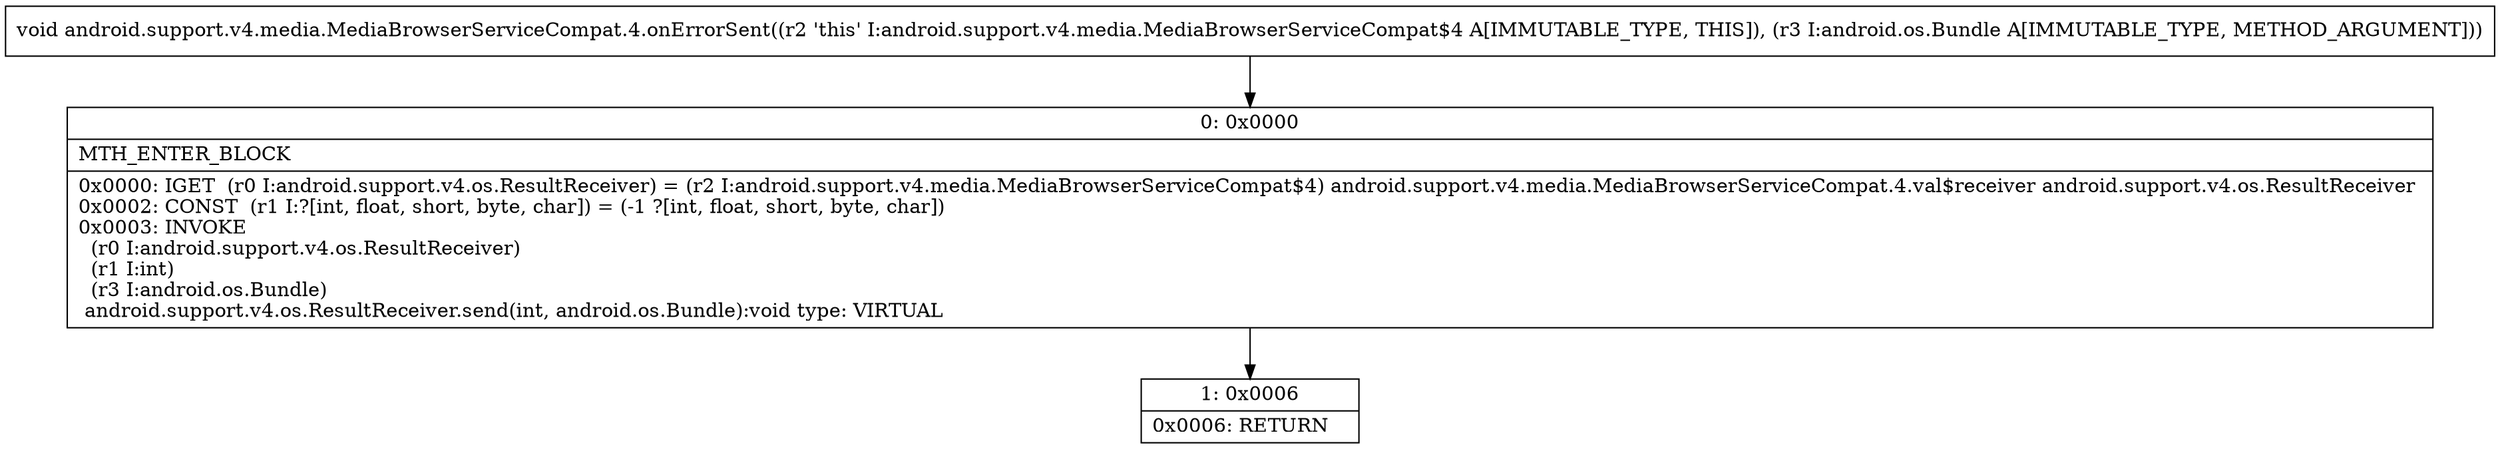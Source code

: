 digraph "CFG forandroid.support.v4.media.MediaBrowserServiceCompat.4.onErrorSent(Landroid\/os\/Bundle;)V" {
Node_0 [shape=record,label="{0\:\ 0x0000|MTH_ENTER_BLOCK\l|0x0000: IGET  (r0 I:android.support.v4.os.ResultReceiver) = (r2 I:android.support.v4.media.MediaBrowserServiceCompat$4) android.support.v4.media.MediaBrowserServiceCompat.4.val$receiver android.support.v4.os.ResultReceiver \l0x0002: CONST  (r1 I:?[int, float, short, byte, char]) = (\-1 ?[int, float, short, byte, char]) \l0x0003: INVOKE  \l  (r0 I:android.support.v4.os.ResultReceiver)\l  (r1 I:int)\l  (r3 I:android.os.Bundle)\l android.support.v4.os.ResultReceiver.send(int, android.os.Bundle):void type: VIRTUAL \l}"];
Node_1 [shape=record,label="{1\:\ 0x0006|0x0006: RETURN   \l}"];
MethodNode[shape=record,label="{void android.support.v4.media.MediaBrowserServiceCompat.4.onErrorSent((r2 'this' I:android.support.v4.media.MediaBrowserServiceCompat$4 A[IMMUTABLE_TYPE, THIS]), (r3 I:android.os.Bundle A[IMMUTABLE_TYPE, METHOD_ARGUMENT])) }"];
MethodNode -> Node_0;
Node_0 -> Node_1;
}

